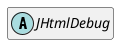 @startuml
set namespaceSeparator \\
hide members
hide << alias >> circle

abstract class JHtmlDebug
@enduml
